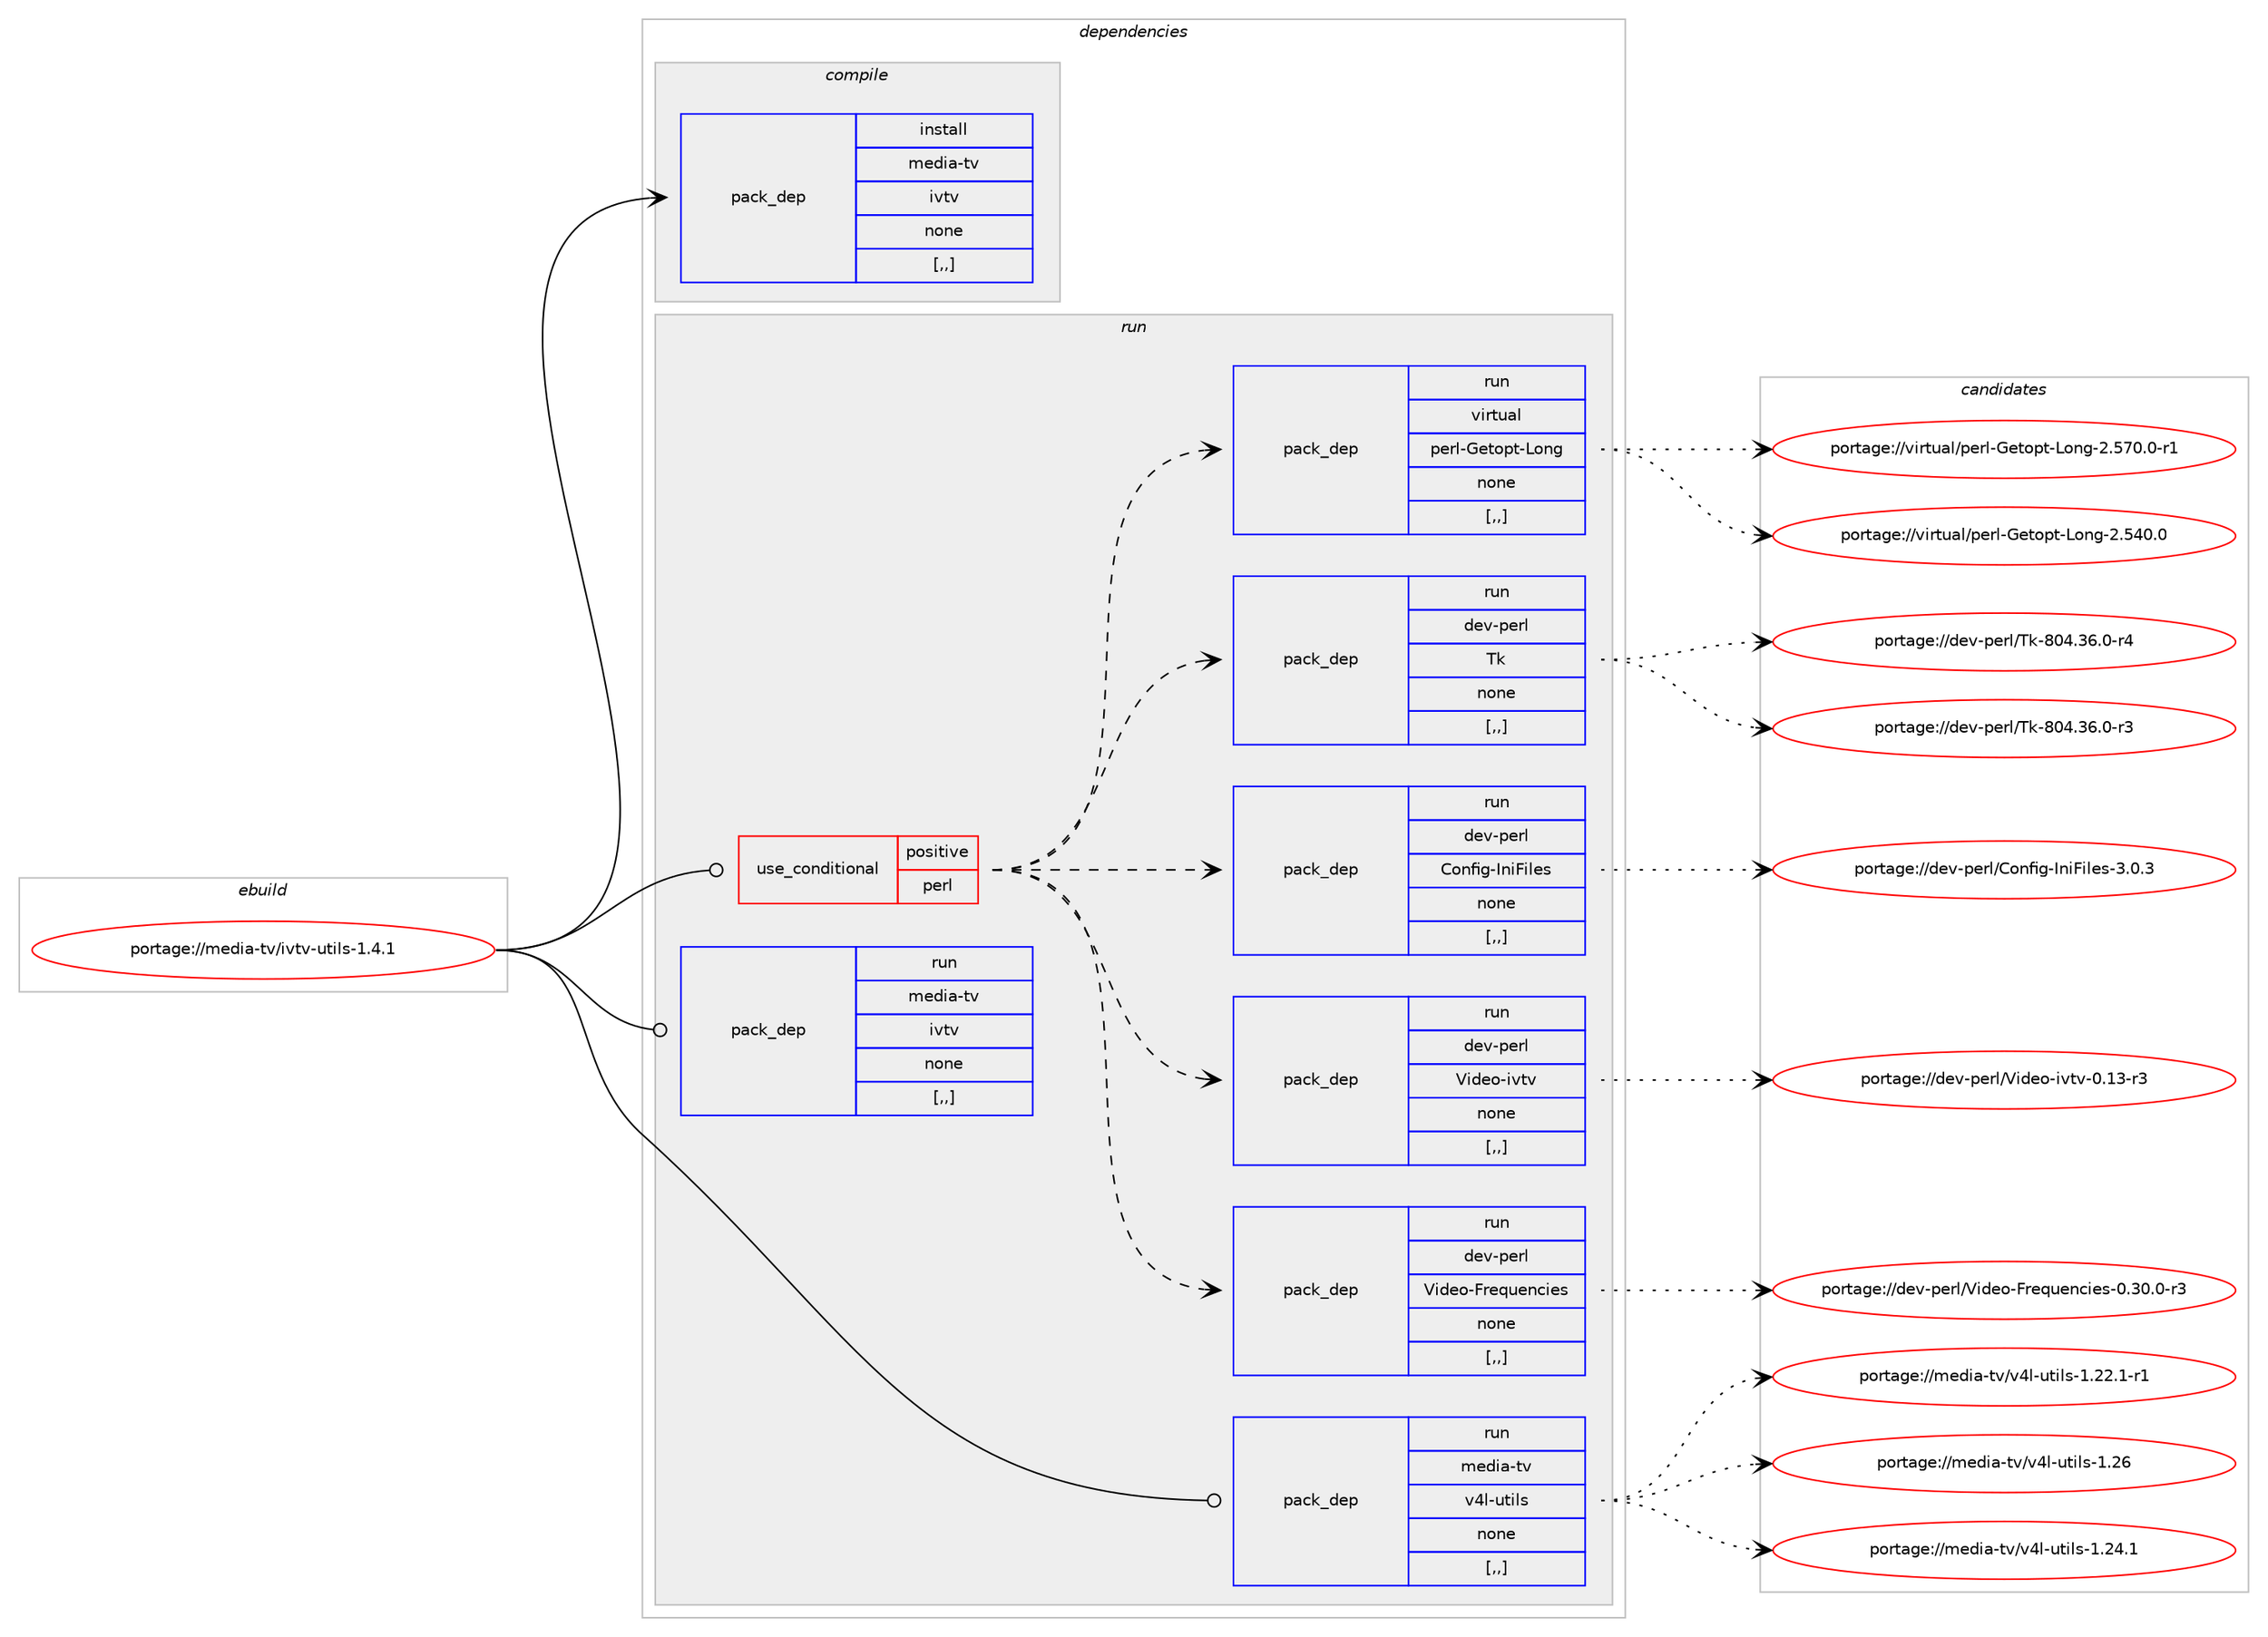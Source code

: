digraph prolog {

# *************
# Graph options
# *************

newrank=true;
concentrate=true;
compound=true;
graph [rankdir=LR,fontname=Helvetica,fontsize=10,ranksep=1.5];#, ranksep=2.5, nodesep=0.2];
edge  [arrowhead=vee];
node  [fontname=Helvetica,fontsize=10];

# **********
# The ebuild
# **********

subgraph cluster_leftcol {
color=gray;
label=<<i>ebuild</i>>;
id [label="portage://media-tv/ivtv-utils-1.4.1", color=red, width=4, href="../media-tv/ivtv-utils-1.4.1.svg"];
}

# ****************
# The dependencies
# ****************

subgraph cluster_midcol {
color=gray;
label=<<i>dependencies</i>>;
subgraph cluster_compile {
fillcolor="#eeeeee";
style=filled;
label=<<i>compile</i>>;
subgraph pack238167 {
dependency322483 [label=<<TABLE BORDER="0" CELLBORDER="1" CELLSPACING="0" CELLPADDING="4" WIDTH="220"><TR><TD ROWSPAN="6" CELLPADDING="30">pack_dep</TD></TR><TR><TD WIDTH="110">install</TD></TR><TR><TD>media-tv</TD></TR><TR><TD>ivtv</TD></TR><TR><TD>none</TD></TR><TR><TD>[,,]</TD></TR></TABLE>>, shape=none, color=blue];
}
id:e -> dependency322483:w [weight=20,style="solid",arrowhead="vee"];
}
subgraph cluster_compileandrun {
fillcolor="#eeeeee";
style=filled;
label=<<i>compile and run</i>>;
}
subgraph cluster_run {
fillcolor="#eeeeee";
style=filled;
label=<<i>run</i>>;
subgraph cond81843 {
dependency322484 [label=<<TABLE BORDER="0" CELLBORDER="1" CELLSPACING="0" CELLPADDING="4"><TR><TD ROWSPAN="3" CELLPADDING="10">use_conditional</TD></TR><TR><TD>positive</TD></TR><TR><TD>perl</TD></TR></TABLE>>, shape=none, color=red];
subgraph pack238168 {
dependency322485 [label=<<TABLE BORDER="0" CELLBORDER="1" CELLSPACING="0" CELLPADDING="4" WIDTH="220"><TR><TD ROWSPAN="6" CELLPADDING="30">pack_dep</TD></TR><TR><TD WIDTH="110">run</TD></TR><TR><TD>dev-perl</TD></TR><TR><TD>Video-Frequencies</TD></TR><TR><TD>none</TD></TR><TR><TD>[,,]</TD></TR></TABLE>>, shape=none, color=blue];
}
dependency322484:e -> dependency322485:w [weight=20,style="dashed",arrowhead="vee"];
subgraph pack238169 {
dependency322486 [label=<<TABLE BORDER="0" CELLBORDER="1" CELLSPACING="0" CELLPADDING="4" WIDTH="220"><TR><TD ROWSPAN="6" CELLPADDING="30">pack_dep</TD></TR><TR><TD WIDTH="110">run</TD></TR><TR><TD>dev-perl</TD></TR><TR><TD>Video-ivtv</TD></TR><TR><TD>none</TD></TR><TR><TD>[,,]</TD></TR></TABLE>>, shape=none, color=blue];
}
dependency322484:e -> dependency322486:w [weight=20,style="dashed",arrowhead="vee"];
subgraph pack238170 {
dependency322487 [label=<<TABLE BORDER="0" CELLBORDER="1" CELLSPACING="0" CELLPADDING="4" WIDTH="220"><TR><TD ROWSPAN="6" CELLPADDING="30">pack_dep</TD></TR><TR><TD WIDTH="110">run</TD></TR><TR><TD>dev-perl</TD></TR><TR><TD>Config-IniFiles</TD></TR><TR><TD>none</TD></TR><TR><TD>[,,]</TD></TR></TABLE>>, shape=none, color=blue];
}
dependency322484:e -> dependency322487:w [weight=20,style="dashed",arrowhead="vee"];
subgraph pack238171 {
dependency322488 [label=<<TABLE BORDER="0" CELLBORDER="1" CELLSPACING="0" CELLPADDING="4" WIDTH="220"><TR><TD ROWSPAN="6" CELLPADDING="30">pack_dep</TD></TR><TR><TD WIDTH="110">run</TD></TR><TR><TD>dev-perl</TD></TR><TR><TD>Tk</TD></TR><TR><TD>none</TD></TR><TR><TD>[,,]</TD></TR></TABLE>>, shape=none, color=blue];
}
dependency322484:e -> dependency322488:w [weight=20,style="dashed",arrowhead="vee"];
subgraph pack238172 {
dependency322489 [label=<<TABLE BORDER="0" CELLBORDER="1" CELLSPACING="0" CELLPADDING="4" WIDTH="220"><TR><TD ROWSPAN="6" CELLPADDING="30">pack_dep</TD></TR><TR><TD WIDTH="110">run</TD></TR><TR><TD>virtual</TD></TR><TR><TD>perl-Getopt-Long</TD></TR><TR><TD>none</TD></TR><TR><TD>[,,]</TD></TR></TABLE>>, shape=none, color=blue];
}
dependency322484:e -> dependency322489:w [weight=20,style="dashed",arrowhead="vee"];
}
id:e -> dependency322484:w [weight=20,style="solid",arrowhead="odot"];
subgraph pack238173 {
dependency322490 [label=<<TABLE BORDER="0" CELLBORDER="1" CELLSPACING="0" CELLPADDING="4" WIDTH="220"><TR><TD ROWSPAN="6" CELLPADDING="30">pack_dep</TD></TR><TR><TD WIDTH="110">run</TD></TR><TR><TD>media-tv</TD></TR><TR><TD>v4l-utils</TD></TR><TR><TD>none</TD></TR><TR><TD>[,,]</TD></TR></TABLE>>, shape=none, color=blue];
}
id:e -> dependency322490:w [weight=20,style="solid",arrowhead="odot"];
subgraph pack238174 {
dependency322491 [label=<<TABLE BORDER="0" CELLBORDER="1" CELLSPACING="0" CELLPADDING="4" WIDTH="220"><TR><TD ROWSPAN="6" CELLPADDING="30">pack_dep</TD></TR><TR><TD WIDTH="110">run</TD></TR><TR><TD>media-tv</TD></TR><TR><TD>ivtv</TD></TR><TR><TD>none</TD></TR><TR><TD>[,,]</TD></TR></TABLE>>, shape=none, color=blue];
}
id:e -> dependency322491:w [weight=20,style="solid",arrowhead="odot"];
}
}

# **************
# The candidates
# **************

subgraph cluster_choices {
rank=same;
color=gray;
label=<<i>candidates</i>>;

subgraph choice238167 {
color=black;
nodesep=1;
}
subgraph choice238168 {
color=black;
nodesep=1;
choice100101118451121011141084786105100101111457011410111311710111099105101115454846514846484511451 [label="portage://dev-perl/Video-Frequencies-0.30.0-r3", color=red, width=4,href="../dev-perl/Video-Frequencies-0.30.0-r3.svg"];
dependency322485:e -> choice100101118451121011141084786105100101111457011410111311710111099105101115454846514846484511451:w [style=dotted,weight="100"];
}
subgraph choice238169 {
color=black;
nodesep=1;
choice1001011184511210111410847861051001011114510511811611845484649514511451 [label="portage://dev-perl/Video-ivtv-0.13-r3", color=red, width=4,href="../dev-perl/Video-ivtv-0.13-r3.svg"];
dependency322486:e -> choice1001011184511210111410847861051001011114510511811611845484649514511451:w [style=dotted,weight="100"];
}
subgraph choice238170 {
color=black;
nodesep=1;
choice100101118451121011141084767111110102105103457311010570105108101115455146484651 [label="portage://dev-perl/Config-IniFiles-3.0.3", color=red, width=4,href="../dev-perl/Config-IniFiles-3.0.3.svg"];
dependency322487:e -> choice100101118451121011141084767111110102105103457311010570105108101115455146484651:w [style=dotted,weight="100"];
}
subgraph choice238171 {
color=black;
nodesep=1;
choice1001011184511210111410847841074556485246515446484511452 [label="portage://dev-perl/Tk-804.36.0-r4", color=red, width=4,href="../dev-perl/Tk-804.36.0-r4.svg"];
choice1001011184511210111410847841074556485246515446484511451 [label="portage://dev-perl/Tk-804.36.0-r3", color=red, width=4,href="../dev-perl/Tk-804.36.0-r3.svg"];
dependency322488:e -> choice1001011184511210111410847841074556485246515446484511452:w [style=dotted,weight="100"];
dependency322488:e -> choice1001011184511210111410847841074556485246515446484511451:w [style=dotted,weight="100"];
}
subgraph choice238172 {
color=black;
nodesep=1;
choice11810511411611797108471121011141084571101116111112116457611111010345504653554846484511449 [label="portage://virtual/perl-Getopt-Long-2.570.0-r1", color=red, width=4,href="../virtual/perl-Getopt-Long-2.570.0-r1.svg"];
choice1181051141161179710847112101114108457110111611111211645761111101034550465352484648 [label="portage://virtual/perl-Getopt-Long-2.540.0", color=red, width=4,href="../virtual/perl-Getopt-Long-2.540.0.svg"];
dependency322489:e -> choice11810511411611797108471121011141084571101116111112116457611111010345504653554846484511449:w [style=dotted,weight="100"];
dependency322489:e -> choice1181051141161179710847112101114108457110111611111211645761111101034550465352484648:w [style=dotted,weight="100"];
}
subgraph choice238173 {
color=black;
nodesep=1;
choice10910110010597451161184711852108451171161051081154549465054 [label="portage://media-tv/v4l-utils-1.26", color=red, width=4,href="../media-tv/v4l-utils-1.26.svg"];
choice109101100105974511611847118521084511711610510811545494650524649 [label="portage://media-tv/v4l-utils-1.24.1", color=red, width=4,href="../media-tv/v4l-utils-1.24.1.svg"];
choice1091011001059745116118471185210845117116105108115454946505046494511449 [label="portage://media-tv/v4l-utils-1.22.1-r1", color=red, width=4,href="../media-tv/v4l-utils-1.22.1-r1.svg"];
dependency322490:e -> choice10910110010597451161184711852108451171161051081154549465054:w [style=dotted,weight="100"];
dependency322490:e -> choice109101100105974511611847118521084511711610510811545494650524649:w [style=dotted,weight="100"];
dependency322490:e -> choice1091011001059745116118471185210845117116105108115454946505046494511449:w [style=dotted,weight="100"];
}
subgraph choice238174 {
color=black;
nodesep=1;
}
}

}
